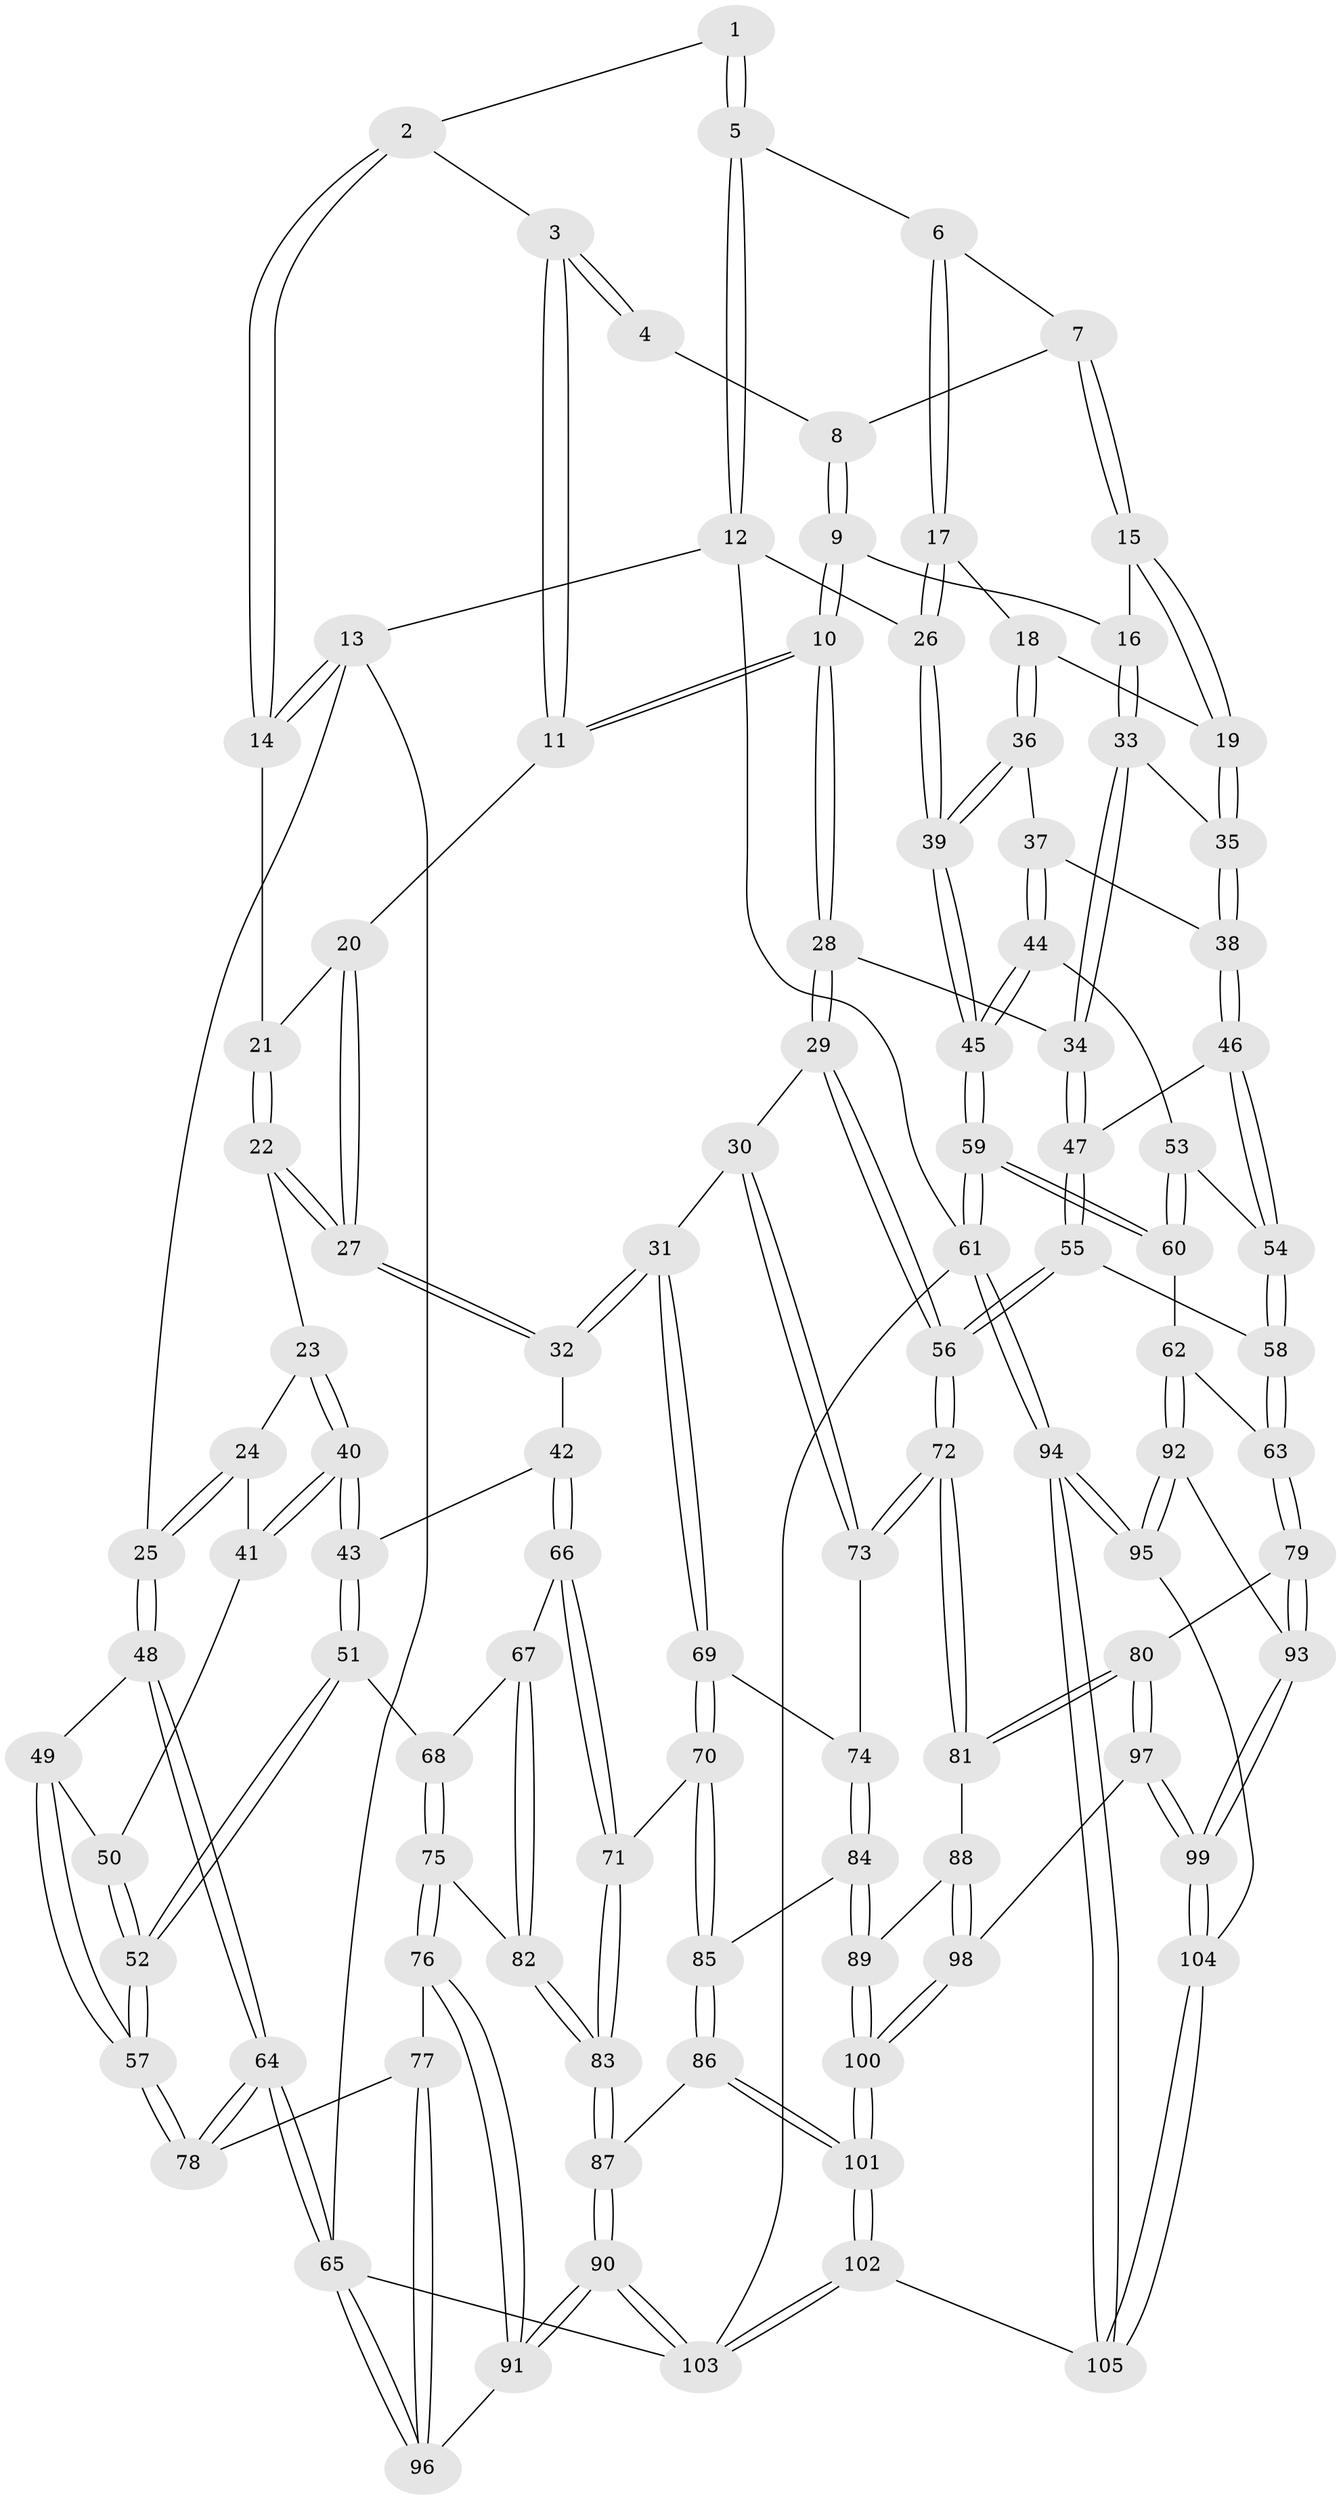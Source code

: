 // Generated by graph-tools (version 1.1) at 2025/27/03/15/25 16:27:56]
// undirected, 105 vertices, 259 edges
graph export_dot {
graph [start="1"]
  node [color=gray90,style=filled];
  1 [pos="+0.7601393593385904+0"];
  2 [pos="+0.36546707439111487+0"];
  3 [pos="+0.6271308520656446+0.138348761634892"];
  4 [pos="+0.7088486041513298+0.0931516807185785"];
  5 [pos="+1+0"];
  6 [pos="+0.8873749586385576+0.10133971457364195"];
  7 [pos="+0.8382069378187954+0.13782983861702763"];
  8 [pos="+0.7130696285220317+0.09784279351573061"];
  9 [pos="+0.7513425831075599+0.2155102176238764"];
  10 [pos="+0.6252602627156102+0.24672923674720484"];
  11 [pos="+0.6026378819816798+0.21134202799992566"];
  12 [pos="+1+0"];
  13 [pos="+0+0"];
  14 [pos="+0.2805058444948296+0"];
  15 [pos="+0.804505031877885+0.23889296968784995"];
  16 [pos="+0.7947503636645954+0.23950361695380312"];
  17 [pos="+0.9179624550645038+0.2486879316732322"];
  18 [pos="+0.8887221136878937+0.28377768284876576"];
  19 [pos="+0.8660280681327991+0.2776306847914232"];
  20 [pos="+0.5781024341953926+0.21018342780357324"];
  21 [pos="+0.2852673723713653+0"];
  22 [pos="+0.3035234953953263+0.18444543678817843"];
  23 [pos="+0.18023409198432802+0.27738006433612816"];
  24 [pos="+0.0689147663663694+0.26003220183477405"];
  25 [pos="+0+0.0118504506197779"];
  26 [pos="+1+0.02518382671290423"];
  27 [pos="+0.3716912854802467+0.2778869257641829"];
  28 [pos="+0.6324564535096378+0.34586276233481955"];
  29 [pos="+0.5734365799430765+0.38557324536244075"];
  30 [pos="+0.5434269139607143+0.3994926635312477"];
  31 [pos="+0.520543835843512+0.4019298793083314"];
  32 [pos="+0.3845157994928857+0.3220387676577763"];
  33 [pos="+0.724771917573881+0.3349345906503669"];
  34 [pos="+0.6790851255598244+0.3609877406511945"];
  35 [pos="+0.797897006049181+0.35380305156478653"];
  36 [pos="+0.8898848132117381+0.286091395712777"];
  37 [pos="+0.9005693546242524+0.30851918135483786"];
  38 [pos="+0.807134224890261+0.3831490493381328"];
  39 [pos="+1+0.2704369559292608"];
  40 [pos="+0.16032990989021392+0.3439442856865793"];
  41 [pos="+0.0492731646214389+0.36078054043428665"];
  42 [pos="+0.3431858204103036+0.3984815912217271"];
  43 [pos="+0.16369967302405175+0.3892241339373675"];
  44 [pos="+0.9237236177701938+0.3502141636066277"];
  45 [pos="+1+0.33716831743377124"];
  46 [pos="+0.8083952888253126+0.3925627336275299"];
  47 [pos="+0.7002349645440515+0.3926694122442"];
  48 [pos="+0+0.346317245006474"];
  49 [pos="+0+0.38161125133496726"];
  50 [pos="+0.047633268920701334+0.36235437633598055"];
  51 [pos="+0.1509480608066095+0.44572697968424224"];
  52 [pos="+0.12561203487207695+0.4628567817732457"];
  53 [pos="+0.911734080728737+0.39285624641096867"];
  54 [pos="+0.8346560141569033+0.42979404527042553"];
  55 [pos="+0.7267689421340323+0.4614165194555564"];
  56 [pos="+0.6940023548627641+0.5277531261584559"];
  57 [pos="+0.09248817945818948+0.5016571134119142"];
  58 [pos="+0.8166596751799654+0.46277126578804184"];
  59 [pos="+1+0.5588216366182093"];
  60 [pos="+0.9933769060758499+0.5456387495145373"];
  61 [pos="+1+1"];
  62 [pos="+0.9549034909116664+0.562595144534669"];
  63 [pos="+0.8330319849754264+0.5011520886642786"];
  64 [pos="+0+0.6436300469796619"];
  65 [pos="+0+0.7540709662721916"];
  66 [pos="+0.33360711761210454+0.4283626238461755"];
  67 [pos="+0.2982736181441563+0.45908665718305486"];
  68 [pos="+0.2185286004700794+0.47213017364080334"];
  69 [pos="+0.48968782587327986+0.5132990168790637"];
  70 [pos="+0.4575046887854576+0.5393936560418225"];
  71 [pos="+0.4008233188815949+0.5384084219764922"];
  72 [pos="+0.6815926180421389+0.5767146188263482"];
  73 [pos="+0.6277102966739793+0.5526360340302441"];
  74 [pos="+0.5541926127560992+0.560562105386006"];
  75 [pos="+0.21837249152545676+0.594254086765443"];
  76 [pos="+0.1738461077027799+0.6231739952020483"];
  77 [pos="+0.14901452578181404+0.6089996437673035"];
  78 [pos="+0.07724967060987875+0.5458363618648562"];
  79 [pos="+0.7452101285894959+0.6184992468289205"];
  80 [pos="+0.7038874802983315+0.6070058058706492"];
  81 [pos="+0.6903974674125419+0.5965968622009439"];
  82 [pos="+0.28601800003487393+0.582736983944501"];
  83 [pos="+0.3428528214796586+0.6130890690735811"];
  84 [pos="+0.5217125902502967+0.657879779209547"];
  85 [pos="+0.47797850003627135+0.6409689874813836"];
  86 [pos="+0.4121135305354952+0.6670425025186787"];
  87 [pos="+0.3578229954325472+0.6596704139253238"];
  88 [pos="+0.6393679853409249+0.6284372755874869"];
  89 [pos="+0.5429782485771685+0.680167946865088"];
  90 [pos="+0.241273485390726+0.8507524641506394"];
  91 [pos="+0.21496202742115036+0.827790638383738"];
  92 [pos="+0.8464903091424618+0.6913484766906913"];
  93 [pos="+0.8411101613407381+0.6898793511650274"];
  94 [pos="+1+1"];
  95 [pos="+0.8928795549115901+0.7708909406037392"];
  96 [pos="+0+0.775143303541718"];
  97 [pos="+0.665791530447109+0.7414345642379743"];
  98 [pos="+0.6193935245887598+0.7501777032888367"];
  99 [pos="+0.7115748012998158+0.7840860857103205"];
  100 [pos="+0.5485678536970832+0.7699859419843913"];
  101 [pos="+0.5016494247813575+0.8703844203165342"];
  102 [pos="+0.46399385349640976+1"];
  103 [pos="+0.3394973635798248+1"];
  104 [pos="+0.7090363095442611+0.847731534908017"];
  105 [pos="+0.6410509423953672+1"];
  1 -- 2;
  1 -- 5;
  1 -- 5;
  2 -- 3;
  2 -- 14;
  2 -- 14;
  3 -- 4;
  3 -- 4;
  3 -- 11;
  3 -- 11;
  4 -- 8;
  5 -- 6;
  5 -- 12;
  5 -- 12;
  6 -- 7;
  6 -- 17;
  6 -- 17;
  7 -- 8;
  7 -- 15;
  7 -- 15;
  8 -- 9;
  8 -- 9;
  9 -- 10;
  9 -- 10;
  9 -- 16;
  10 -- 11;
  10 -- 11;
  10 -- 28;
  10 -- 28;
  11 -- 20;
  12 -- 13;
  12 -- 26;
  12 -- 61;
  13 -- 14;
  13 -- 14;
  13 -- 25;
  13 -- 65;
  14 -- 21;
  15 -- 16;
  15 -- 19;
  15 -- 19;
  16 -- 33;
  16 -- 33;
  17 -- 18;
  17 -- 26;
  17 -- 26;
  18 -- 19;
  18 -- 36;
  18 -- 36;
  19 -- 35;
  19 -- 35;
  20 -- 21;
  20 -- 27;
  20 -- 27;
  21 -- 22;
  21 -- 22;
  22 -- 23;
  22 -- 27;
  22 -- 27;
  23 -- 24;
  23 -- 40;
  23 -- 40;
  24 -- 25;
  24 -- 25;
  24 -- 41;
  25 -- 48;
  25 -- 48;
  26 -- 39;
  26 -- 39;
  27 -- 32;
  27 -- 32;
  28 -- 29;
  28 -- 29;
  28 -- 34;
  29 -- 30;
  29 -- 56;
  29 -- 56;
  30 -- 31;
  30 -- 73;
  30 -- 73;
  31 -- 32;
  31 -- 32;
  31 -- 69;
  31 -- 69;
  32 -- 42;
  33 -- 34;
  33 -- 34;
  33 -- 35;
  34 -- 47;
  34 -- 47;
  35 -- 38;
  35 -- 38;
  36 -- 37;
  36 -- 39;
  36 -- 39;
  37 -- 38;
  37 -- 44;
  37 -- 44;
  38 -- 46;
  38 -- 46;
  39 -- 45;
  39 -- 45;
  40 -- 41;
  40 -- 41;
  40 -- 43;
  40 -- 43;
  41 -- 50;
  42 -- 43;
  42 -- 66;
  42 -- 66;
  43 -- 51;
  43 -- 51;
  44 -- 45;
  44 -- 45;
  44 -- 53;
  45 -- 59;
  45 -- 59;
  46 -- 47;
  46 -- 54;
  46 -- 54;
  47 -- 55;
  47 -- 55;
  48 -- 49;
  48 -- 64;
  48 -- 64;
  49 -- 50;
  49 -- 57;
  49 -- 57;
  50 -- 52;
  50 -- 52;
  51 -- 52;
  51 -- 52;
  51 -- 68;
  52 -- 57;
  52 -- 57;
  53 -- 54;
  53 -- 60;
  53 -- 60;
  54 -- 58;
  54 -- 58;
  55 -- 56;
  55 -- 56;
  55 -- 58;
  56 -- 72;
  56 -- 72;
  57 -- 78;
  57 -- 78;
  58 -- 63;
  58 -- 63;
  59 -- 60;
  59 -- 60;
  59 -- 61;
  59 -- 61;
  60 -- 62;
  61 -- 94;
  61 -- 94;
  61 -- 103;
  62 -- 63;
  62 -- 92;
  62 -- 92;
  63 -- 79;
  63 -- 79;
  64 -- 65;
  64 -- 65;
  64 -- 78;
  64 -- 78;
  65 -- 96;
  65 -- 96;
  65 -- 103;
  66 -- 67;
  66 -- 71;
  66 -- 71;
  67 -- 68;
  67 -- 82;
  67 -- 82;
  68 -- 75;
  68 -- 75;
  69 -- 70;
  69 -- 70;
  69 -- 74;
  70 -- 71;
  70 -- 85;
  70 -- 85;
  71 -- 83;
  71 -- 83;
  72 -- 73;
  72 -- 73;
  72 -- 81;
  72 -- 81;
  73 -- 74;
  74 -- 84;
  74 -- 84;
  75 -- 76;
  75 -- 76;
  75 -- 82;
  76 -- 77;
  76 -- 91;
  76 -- 91;
  77 -- 78;
  77 -- 96;
  77 -- 96;
  79 -- 80;
  79 -- 93;
  79 -- 93;
  80 -- 81;
  80 -- 81;
  80 -- 97;
  80 -- 97;
  81 -- 88;
  82 -- 83;
  82 -- 83;
  83 -- 87;
  83 -- 87;
  84 -- 85;
  84 -- 89;
  84 -- 89;
  85 -- 86;
  85 -- 86;
  86 -- 87;
  86 -- 101;
  86 -- 101;
  87 -- 90;
  87 -- 90;
  88 -- 89;
  88 -- 98;
  88 -- 98;
  89 -- 100;
  89 -- 100;
  90 -- 91;
  90 -- 91;
  90 -- 103;
  90 -- 103;
  91 -- 96;
  92 -- 93;
  92 -- 95;
  92 -- 95;
  93 -- 99;
  93 -- 99;
  94 -- 95;
  94 -- 95;
  94 -- 105;
  94 -- 105;
  95 -- 104;
  97 -- 98;
  97 -- 99;
  97 -- 99;
  98 -- 100;
  98 -- 100;
  99 -- 104;
  99 -- 104;
  100 -- 101;
  100 -- 101;
  101 -- 102;
  101 -- 102;
  102 -- 103;
  102 -- 103;
  102 -- 105;
  104 -- 105;
  104 -- 105;
}
